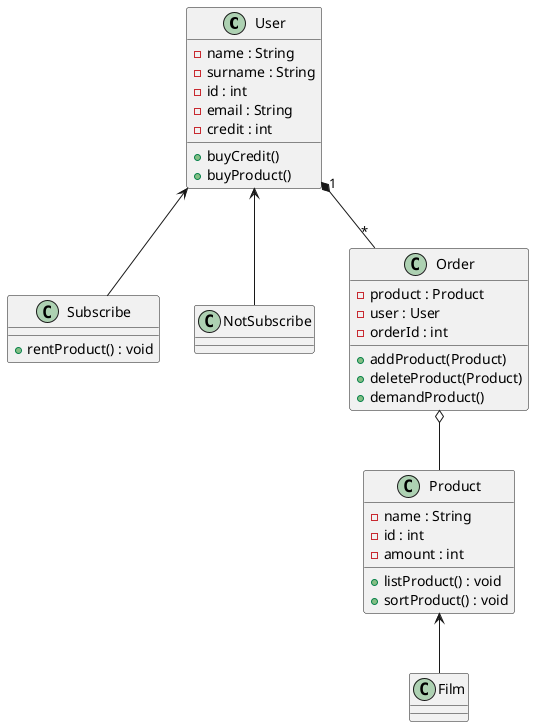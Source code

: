 @startuml Online Film Sistemi

class User {
    - name : String
    - surname : String
    - id : int
    - email : String
    - credit : int

    + buyCredit()
    + buyProduct()

}

class Subscribe{
    + rentProduct() : void
}

class NotSubscribe{
}

class Film{
}

class Order{
    - product : Product
    - user : User
    - orderId : int

    + addProduct(Product)
    + deleteProduct(Product)
    + demandProduct() 
}
class Product{
    - name : String
    - id : int
    - amount : int

    + listProduct() : void
    + sortProduct() : void
}


User <-- Subscribe
User <-- NotSubscribe
Product <-- Film

User "1" *-- "*" Order

Order o-- Product


@enduml